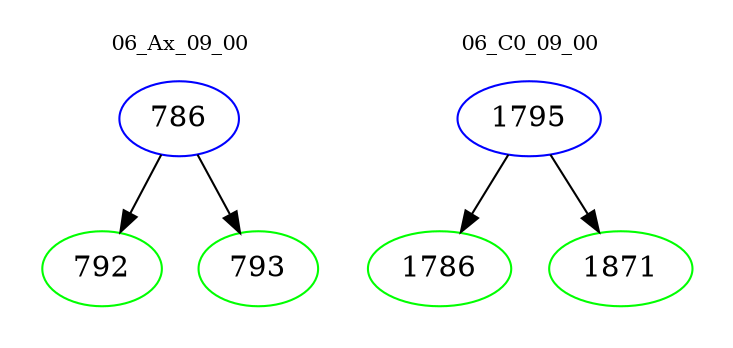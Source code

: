 digraph{
subgraph cluster_0 {
color = white
label = "06_Ax_09_00";
fontsize=10;
T0_786 [label="786", color="blue"]
T0_786 -> T0_792 [color="black"]
T0_792 [label="792", color="green"]
T0_786 -> T0_793 [color="black"]
T0_793 [label="793", color="green"]
}
subgraph cluster_1 {
color = white
label = "06_C0_09_00";
fontsize=10;
T1_1795 [label="1795", color="blue"]
T1_1795 -> T1_1786 [color="black"]
T1_1786 [label="1786", color="green"]
T1_1795 -> T1_1871 [color="black"]
T1_1871 [label="1871", color="green"]
}
}
